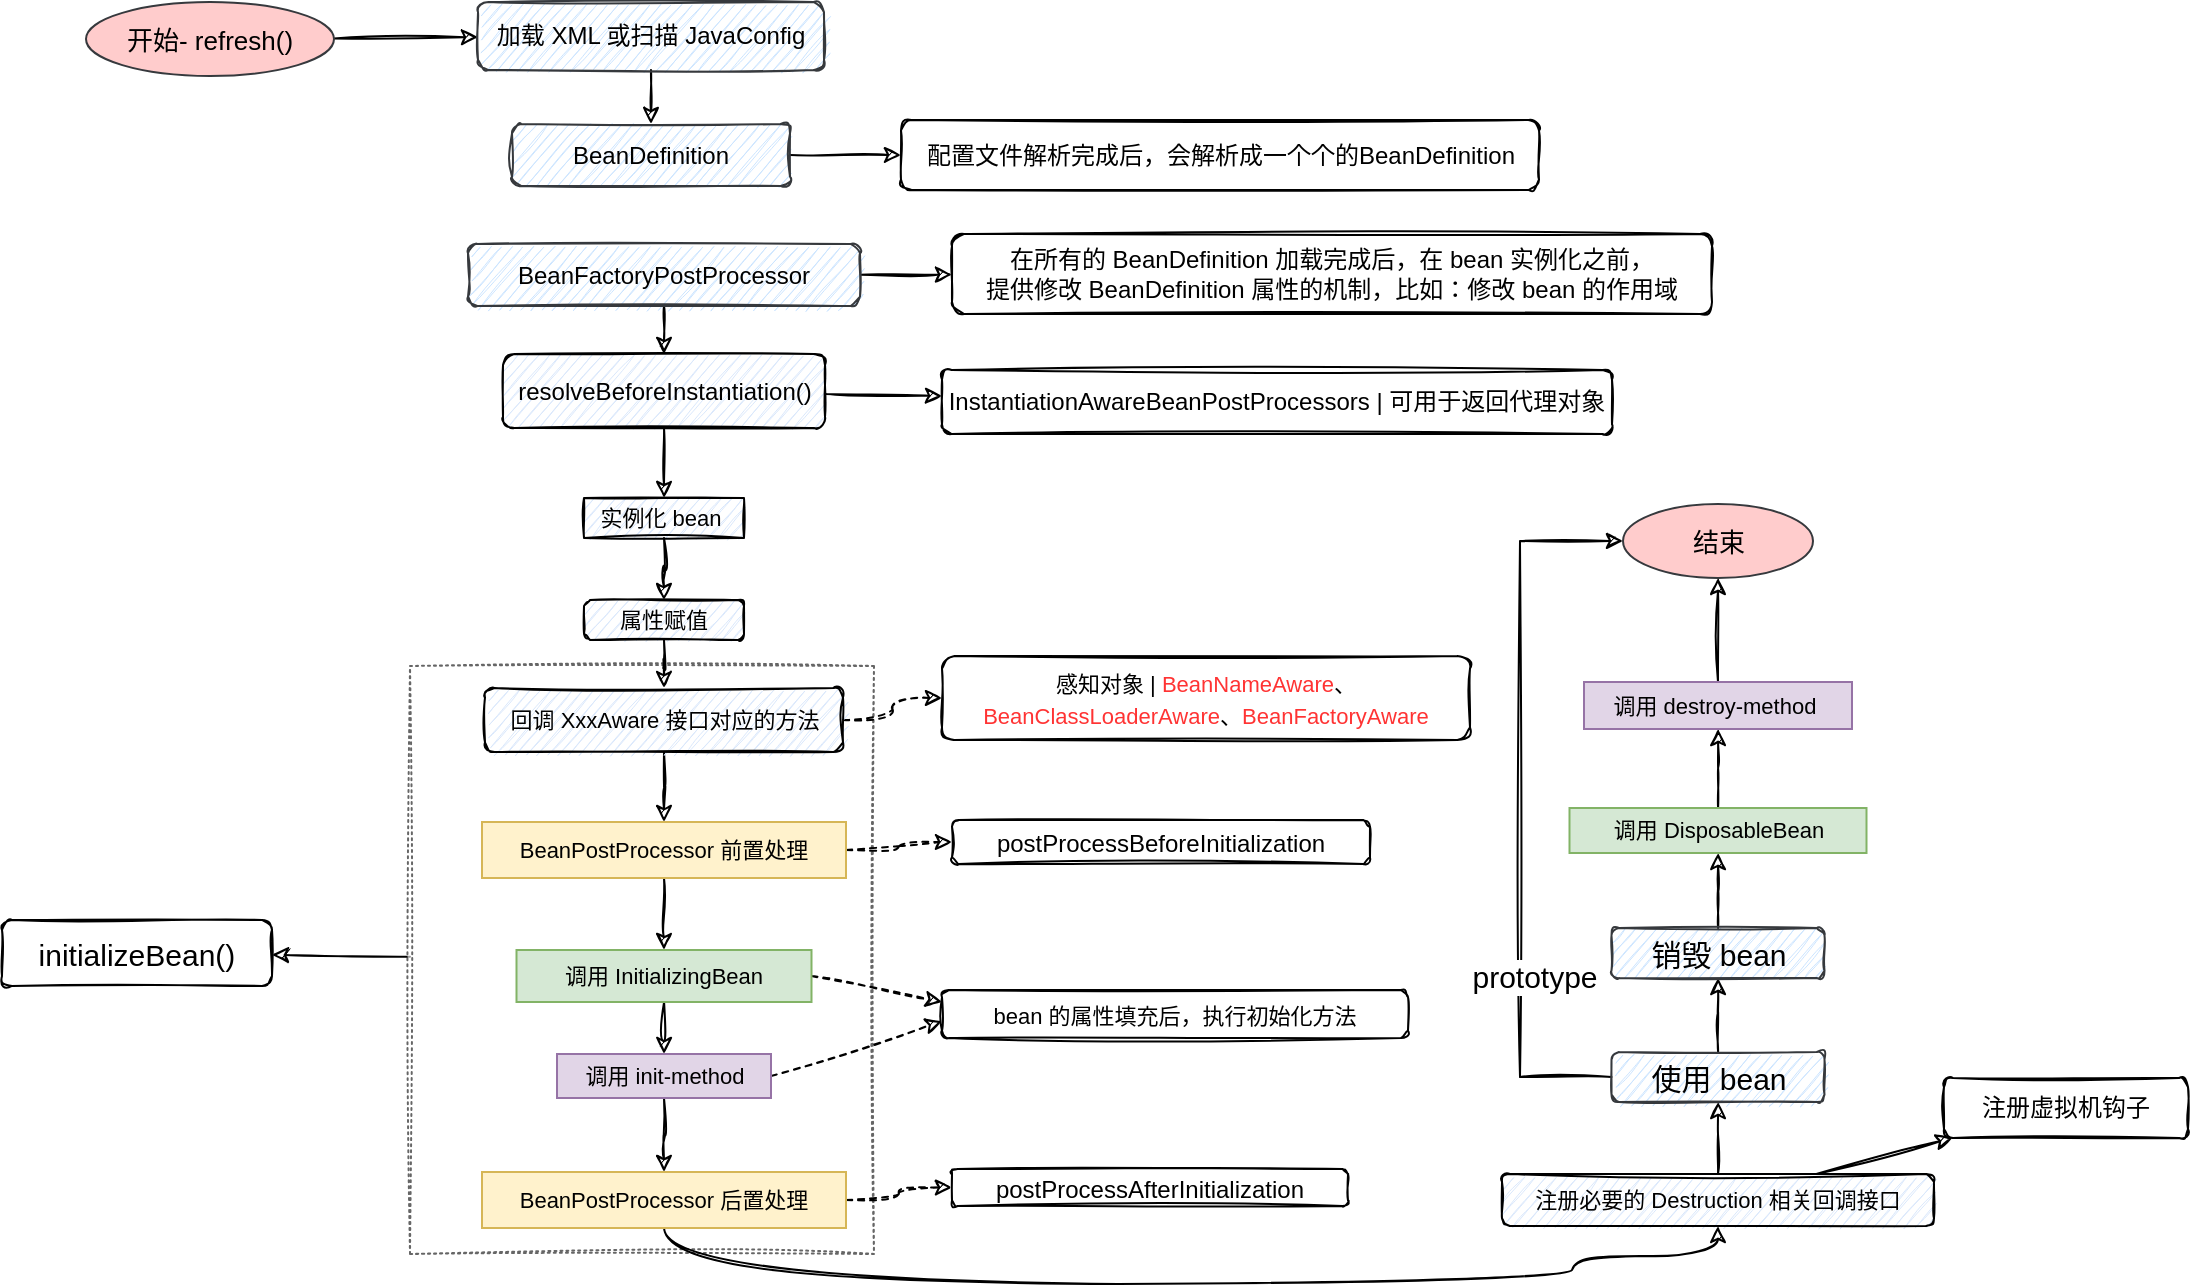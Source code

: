 <mxfile version="17.4.6" type="github"><diagram id="ObvDmMshJVq95eTvVTl1" name="第 1 页"><mxGraphModel dx="2128" dy="1047" grid="0" gridSize="10" guides="1" tooltips="1" connect="1" arrows="1" fold="1" page="0" pageScale="1" pageWidth="827" pageHeight="1169" background="none" math="0" shadow="0"><root><mxCell id="0"/><mxCell id="1" parent="0"/><mxCell id="WvbYCmiVOsTrtu-7dEB6-99" style="edgeStyle=none;shape=connector;rounded=0;sketch=1;orthogonalLoop=1;jettySize=auto;html=1;shadow=0;labelBackgroundColor=default;fontFamily=Helvetica;fontSize=15;fontColor=#000000;endArrow=classic;strokeColor=default;" edge="1" parent="1" source="WvbYCmiVOsTrtu-7dEB6-98" target="WvbYCmiVOsTrtu-7dEB6-97"><mxGeometry relative="1" as="geometry"/></mxCell><mxCell id="WvbYCmiVOsTrtu-7dEB6-98" value="" style="rounded=0;whiteSpace=wrap;html=1;shadow=0;glass=0;labelBackgroundColor=none;sketch=1;fontFamily=Helvetica;fontSize=15;fontColor=#000000;strokeColor=#000000;fillColor=default;opacity=60;dashed=1;dashPattern=1 2;" vertex="1" parent="1"><mxGeometry x="-404" y="152" width="232" height="294" as="geometry"/></mxCell><mxCell id="WvbYCmiVOsTrtu-7dEB6-20" style="edgeStyle=orthogonalEdgeStyle;curved=1;rounded=0;orthogonalLoop=1;jettySize=auto;html=1;fontSize=15;fontColor=#000000;sketch=1;" edge="1" parent="1" source="WvbYCmiVOsTrtu-7dEB6-1" target="WvbYCmiVOsTrtu-7dEB6-3"><mxGeometry relative="1" as="geometry"/></mxCell><mxCell id="WvbYCmiVOsTrtu-7dEB6-1" value="&lt;font style=&quot;font-size: 11px&quot;&gt;实例化 bean&amp;nbsp;&lt;/font&gt;" style="rounded=0;whiteSpace=wrap;html=1;fillColor=#dae8fc;strokeColor=#000000;sketch=1;" vertex="1" parent="1"><mxGeometry x="-317" y="68" width="80" height="20" as="geometry"/></mxCell><mxCell id="WvbYCmiVOsTrtu-7dEB6-21" style="edgeStyle=orthogonalEdgeStyle;curved=1;rounded=0;orthogonalLoop=1;jettySize=auto;html=1;fontSize=15;fontColor=#000000;sketch=1;" edge="1" parent="1" source="WvbYCmiVOsTrtu-7dEB6-3" target="WvbYCmiVOsTrtu-7dEB6-4"><mxGeometry relative="1" as="geometry"/></mxCell><mxCell id="WvbYCmiVOsTrtu-7dEB6-3" value="&lt;span style=&quot;font-size: 11px&quot;&gt;属性赋值&lt;/span&gt;" style="rounded=1;whiteSpace=wrap;html=1;fillColor=#dae8fc;strokeColor=#000000;sketch=1;" vertex="1" parent="1"><mxGeometry x="-317" y="119" width="80" height="20" as="geometry"/></mxCell><mxCell id="WvbYCmiVOsTrtu-7dEB6-22" style="edgeStyle=orthogonalEdgeStyle;curved=1;rounded=0;orthogonalLoop=1;jettySize=auto;html=1;fontSize=15;fontColor=#000000;sketch=1;" edge="1" parent="1" source="WvbYCmiVOsTrtu-7dEB6-4" target="WvbYCmiVOsTrtu-7dEB6-9"><mxGeometry relative="1" as="geometry"/></mxCell><mxCell id="WvbYCmiVOsTrtu-7dEB6-63" style="edgeStyle=orthogonalEdgeStyle;shape=connector;curved=1;rounded=0;sketch=1;orthogonalLoop=1;jettySize=auto;html=1;shadow=0;labelBackgroundColor=default;fontFamily=Helvetica;fontSize=13;fontColor=#000000;endArrow=classic;strokeColor=default;dashed=1;" edge="1" parent="1" source="WvbYCmiVOsTrtu-7dEB6-4" target="WvbYCmiVOsTrtu-7dEB6-62"><mxGeometry relative="1" as="geometry"/></mxCell><mxCell id="WvbYCmiVOsTrtu-7dEB6-4" value="&lt;span style=&quot;font-size: 11px&quot;&gt;回调&amp;nbsp;&lt;/span&gt;&lt;span style=&quot;font-size: 11px&quot;&gt;XxxAware 接口对应的方法&lt;/span&gt;" style="rounded=1;whiteSpace=wrap;html=1;fillColor=#dae8fc;strokeColor=#000000;sketch=1;" vertex="1" parent="1"><mxGeometry x="-366.5" y="163" width="179" height="32" as="geometry"/></mxCell><mxCell id="WvbYCmiVOsTrtu-7dEB6-54" style="edgeStyle=orthogonalEdgeStyle;shape=connector;rounded=0;sketch=1;orthogonalLoop=1;jettySize=auto;html=1;entryX=0.5;entryY=1;entryDx=0;entryDy=0;shadow=0;labelBackgroundColor=default;fontFamily=Helvetica;fontSize=15;fontColor=#000000;endArrow=classic;strokeColor=default;exitX=0.5;exitY=1;exitDx=0;exitDy=0;curved=1;" edge="1" parent="1" source="WvbYCmiVOsTrtu-7dEB6-8" target="WvbYCmiVOsTrtu-7dEB6-38"><mxGeometry relative="1" as="geometry"><Array as="points"><mxPoint x="-277" y="461"/><mxPoint x="177" y="461"/><mxPoint x="177" y="447"/><mxPoint x="250" y="447"/></Array></mxGeometry></mxCell><mxCell id="WvbYCmiVOsTrtu-7dEB6-71" style="edgeStyle=orthogonalEdgeStyle;shape=connector;curved=1;rounded=0;sketch=1;orthogonalLoop=1;jettySize=auto;html=1;shadow=0;dashed=1;labelBackgroundColor=default;fontFamily=Helvetica;fontSize=13;fontColor=#000000;endArrow=classic;strokeColor=default;" edge="1" parent="1" source="WvbYCmiVOsTrtu-7dEB6-8" target="WvbYCmiVOsTrtu-7dEB6-70"><mxGeometry relative="1" as="geometry"/></mxCell><mxCell id="WvbYCmiVOsTrtu-7dEB6-8" value="&lt;span style=&quot;font-size: 11px&quot;&gt;BeanPostProcessor 后置处理&lt;/span&gt;" style="rounded=0;whiteSpace=wrap;html=1;fillColor=#fff2cc;strokeColor=#d6b656;" vertex="1" parent="1"><mxGeometry x="-368" y="405" width="182" height="28" as="geometry"/></mxCell><mxCell id="WvbYCmiVOsTrtu-7dEB6-24" style="edgeStyle=orthogonalEdgeStyle;curved=1;rounded=0;orthogonalLoop=1;jettySize=auto;html=1;fontSize=15;fontColor=#000000;sketch=1;" edge="1" parent="1" source="WvbYCmiVOsTrtu-7dEB6-9"><mxGeometry relative="1" as="geometry"><mxPoint x="-277" y="294" as="targetPoint"/></mxGeometry></mxCell><mxCell id="WvbYCmiVOsTrtu-7dEB6-68" style="edgeStyle=orthogonalEdgeStyle;shape=connector;curved=1;rounded=0;sketch=1;orthogonalLoop=1;jettySize=auto;html=1;shadow=0;dashed=1;labelBackgroundColor=default;fontFamily=Helvetica;fontSize=13;fontColor=#000000;endArrow=classic;strokeColor=default;" edge="1" parent="1" source="WvbYCmiVOsTrtu-7dEB6-9" target="WvbYCmiVOsTrtu-7dEB6-67"><mxGeometry relative="1" as="geometry"/></mxCell><mxCell id="WvbYCmiVOsTrtu-7dEB6-9" value="&lt;span style=&quot;font-size: 11px&quot;&gt;BeanPostProcessor 前置处理&lt;/span&gt;" style="rounded=0;whiteSpace=wrap;html=1;fillColor=#fff2cc;strokeColor=#d6b656;" vertex="1" parent="1"><mxGeometry x="-368" y="230" width="182" height="28" as="geometry"/></mxCell><mxCell id="WvbYCmiVOsTrtu-7dEB6-42" style="edgeStyle=orthogonalEdgeStyle;shape=connector;rounded=0;sketch=1;orthogonalLoop=1;jettySize=auto;html=1;shadow=0;labelBackgroundColor=default;fontFamily=Helvetica;fontSize=15;fontColor=#000000;endArrow=classic;strokeColor=default;" edge="1" parent="1" source="WvbYCmiVOsTrtu-7dEB6-18" target="WvbYCmiVOsTrtu-7dEB6-40"><mxGeometry relative="1" as="geometry"/></mxCell><mxCell id="WvbYCmiVOsTrtu-7dEB6-92" style="edgeStyle=orthogonalEdgeStyle;shape=connector;rounded=0;sketch=1;orthogonalLoop=1;jettySize=auto;html=1;entryX=0;entryY=0.5;entryDx=0;entryDy=0;shadow=0;labelBackgroundColor=default;fontFamily=Helvetica;fontSize=12;fontColor=#000000;endArrow=classic;strokeColor=default;" edge="1" parent="1" source="WvbYCmiVOsTrtu-7dEB6-18" target="WvbYCmiVOsTrtu-7dEB6-47"><mxGeometry relative="1" as="geometry"><Array as="points"><mxPoint x="151" y="357"/><mxPoint x="151" y="90"/></Array></mxGeometry></mxCell><mxCell id="WvbYCmiVOsTrtu-7dEB6-93" value="&lt;span style=&quot;font-size: 15px&quot;&gt;prototype&lt;/span&gt;" style="edgeLabel;html=1;align=center;verticalAlign=middle;resizable=0;points=[];fontSize=12;fontFamily=Helvetica;fontColor=#000000;" vertex="1" connectable="0" parent="WvbYCmiVOsTrtu-7dEB6-92"><mxGeometry x="-0.516" relative="1" as="geometry"><mxPoint x="7" y="-8" as="offset"/></mxGeometry></mxCell><mxCell id="WvbYCmiVOsTrtu-7dEB6-18" value="使用 bean" style="rounded=1;whiteSpace=wrap;html=1;labelBackgroundColor=none;fontSize=15;fillColor=#cce5ff;strokeColor=#36393d;sketch=1;" vertex="1" parent="1"><mxGeometry x="196.75" y="345" width="106.5" height="25" as="geometry"/></mxCell><mxCell id="WvbYCmiVOsTrtu-7dEB6-41" style="edgeStyle=orthogonalEdgeStyle;shape=connector;rounded=0;sketch=1;orthogonalLoop=1;jettySize=auto;html=1;shadow=0;labelBackgroundColor=default;fontFamily=Helvetica;fontSize=15;fontColor=#000000;endArrow=classic;strokeColor=default;" edge="1" parent="1" source="WvbYCmiVOsTrtu-7dEB6-38" target="WvbYCmiVOsTrtu-7dEB6-18"><mxGeometry relative="1" as="geometry"/></mxCell><mxCell id="WvbYCmiVOsTrtu-7dEB6-94" style="shape=connector;rounded=0;sketch=1;orthogonalLoop=1;jettySize=auto;html=1;shadow=0;labelBackgroundColor=default;fontFamily=Helvetica;fontSize=12;fontColor=#000000;endArrow=classic;strokeColor=default;" edge="1" parent="1" source="WvbYCmiVOsTrtu-7dEB6-38" target="WvbYCmiVOsTrtu-7dEB6-90"><mxGeometry relative="1" as="geometry"/></mxCell><mxCell id="WvbYCmiVOsTrtu-7dEB6-38" value="&lt;span style=&quot;font-size: 11px&quot;&gt;注册必要的&amp;nbsp;&lt;/span&gt;&lt;span style=&quot;font-size: 11px&quot;&gt;Destruction 相关回调接口&lt;/span&gt;" style="rounded=1;whiteSpace=wrap;html=1;fillColor=#dae8fc;strokeColor=#000000;sketch=1;" vertex="1" parent="1"><mxGeometry x="142" y="406" width="216" height="26" as="geometry"/></mxCell><mxCell id="WvbYCmiVOsTrtu-7dEB6-45" style="edgeStyle=orthogonalEdgeStyle;shape=connector;rounded=0;sketch=1;orthogonalLoop=1;jettySize=auto;html=1;shadow=0;labelBackgroundColor=default;fontFamily=Helvetica;fontSize=15;fontColor=#000000;endArrow=classic;strokeColor=default;" edge="1" parent="1" source="WvbYCmiVOsTrtu-7dEB6-40" target="WvbYCmiVOsTrtu-7dEB6-43"><mxGeometry relative="1" as="geometry"/></mxCell><mxCell id="WvbYCmiVOsTrtu-7dEB6-40" value="销毁 bean" style="rounded=1;whiteSpace=wrap;html=1;labelBackgroundColor=none;fontSize=15;fillColor=#cce5ff;strokeColor=#36393d;sketch=1;" vertex="1" parent="1"><mxGeometry x="196.75" y="283" width="106.5" height="25" as="geometry"/></mxCell><mxCell id="WvbYCmiVOsTrtu-7dEB6-46" style="edgeStyle=orthogonalEdgeStyle;shape=connector;rounded=0;sketch=1;orthogonalLoop=1;jettySize=auto;html=1;shadow=0;labelBackgroundColor=default;fontFamily=Helvetica;fontSize=15;fontColor=#000000;endArrow=classic;strokeColor=default;" edge="1" parent="1" source="WvbYCmiVOsTrtu-7dEB6-43" target="WvbYCmiVOsTrtu-7dEB6-44"><mxGeometry relative="1" as="geometry"/></mxCell><mxCell id="WvbYCmiVOsTrtu-7dEB6-43" value="&lt;span style=&quot;font-size: 11px&quot;&gt;调用 DisposableBean&lt;/span&gt;" style="rounded=0;whiteSpace=wrap;html=1;fillColor=#d5e8d4;strokeColor=#82b366;" vertex="1" parent="1"><mxGeometry x="175.75" y="223" width="148.5" height="22.5" as="geometry"/></mxCell><mxCell id="WvbYCmiVOsTrtu-7dEB6-50" style="edgeStyle=orthogonalEdgeStyle;shape=connector;rounded=0;sketch=1;orthogonalLoop=1;jettySize=auto;html=1;shadow=0;labelBackgroundColor=default;fontFamily=Helvetica;fontSize=15;fontColor=#000000;endArrow=classic;strokeColor=default;" edge="1" parent="1" source="WvbYCmiVOsTrtu-7dEB6-44" target="WvbYCmiVOsTrtu-7dEB6-47"><mxGeometry relative="1" as="geometry"/></mxCell><mxCell id="WvbYCmiVOsTrtu-7dEB6-44" value="&lt;span style=&quot;font-size: 11px&quot;&gt;调用 destroy-method&amp;nbsp;&lt;/span&gt;" style="rounded=0;whiteSpace=wrap;html=1;fillColor=#e1d5e7;strokeColor=#9673a6;" vertex="1" parent="1"><mxGeometry x="183" y="160" width="134" height="23.5" as="geometry"/></mxCell><mxCell id="WvbYCmiVOsTrtu-7dEB6-47" value="&lt;font style=&quot;font-size: 13px&quot;&gt;结束&lt;/font&gt;" style="ellipse;whiteSpace=wrap;html=1;labelBackgroundColor=none;fontSize=12;fillColor=#ffcccc;strokeColor=#36393d;" vertex="1" parent="1"><mxGeometry x="202.5" y="71" width="95" height="37" as="geometry"/></mxCell><mxCell id="WvbYCmiVOsTrtu-7dEB6-96" style="edgeStyle=none;shape=connector;rounded=0;sketch=1;orthogonalLoop=1;jettySize=auto;html=1;shadow=0;labelBackgroundColor=default;fontFamily=Helvetica;fontSize=12;fontColor=#000000;endArrow=classic;strokeColor=default;" edge="1" parent="1" source="WvbYCmiVOsTrtu-7dEB6-51" target="WvbYCmiVOsTrtu-7dEB6-75"><mxGeometry relative="1" as="geometry"/></mxCell><mxCell id="WvbYCmiVOsTrtu-7dEB6-51" value="&lt;font style=&quot;font-size: 13px&quot;&gt;开始- refresh()&lt;/font&gt;" style="ellipse;whiteSpace=wrap;html=1;labelBackgroundColor=none;fontSize=12;fillColor=#ffcccc;strokeColor=#36393d;shadow=0;" vertex="1" parent="1"><mxGeometry x="-566" y="-180" width="124" height="37" as="geometry"/></mxCell><mxCell id="WvbYCmiVOsTrtu-7dEB6-58" style="edgeStyle=orthogonalEdgeStyle;shape=connector;curved=1;rounded=0;sketch=1;orthogonalLoop=1;jettySize=auto;html=1;shadow=0;labelBackgroundColor=default;fontFamily=Helvetica;fontSize=15;fontColor=#000000;endArrow=classic;strokeColor=default;" edge="1" parent="1" source="WvbYCmiVOsTrtu-7dEB6-55" target="WvbYCmiVOsTrtu-7dEB6-8"><mxGeometry relative="1" as="geometry"/></mxCell><mxCell id="WvbYCmiVOsTrtu-7dEB6-74" style="shape=connector;rounded=0;sketch=1;orthogonalLoop=1;jettySize=auto;html=1;entryX=0;entryY=0.65;entryDx=0;entryDy=0;shadow=0;dashed=1;labelBackgroundColor=default;fontFamily=Helvetica;fontSize=13;fontColor=#000000;endArrow=classic;strokeColor=default;exitX=1;exitY=0.5;exitDx=0;exitDy=0;entryPerimeter=0;" edge="1" parent="1" source="WvbYCmiVOsTrtu-7dEB6-55" target="WvbYCmiVOsTrtu-7dEB6-72"><mxGeometry relative="1" as="geometry"/></mxCell><mxCell id="WvbYCmiVOsTrtu-7dEB6-55" value="&lt;span style=&quot;font-size: 11px&quot;&gt;调用 init-method&lt;/span&gt;" style="rounded=0;whiteSpace=wrap;html=1;fillColor=#e1d5e7;strokeColor=#9673a6;" vertex="1" parent="1"><mxGeometry x="-330.5" y="346" width="107" height="22" as="geometry"/></mxCell><mxCell id="WvbYCmiVOsTrtu-7dEB6-57" style="edgeStyle=orthogonalEdgeStyle;shape=connector;curved=1;rounded=0;sketch=1;orthogonalLoop=1;jettySize=auto;html=1;shadow=0;labelBackgroundColor=default;fontFamily=Helvetica;fontSize=15;fontColor=#000000;endArrow=classic;strokeColor=default;" edge="1" parent="1" source="WvbYCmiVOsTrtu-7dEB6-56" target="WvbYCmiVOsTrtu-7dEB6-55"><mxGeometry relative="1" as="geometry"/></mxCell><mxCell id="WvbYCmiVOsTrtu-7dEB6-73" style="shape=connector;rounded=0;sketch=1;orthogonalLoop=1;jettySize=auto;html=1;shadow=0;dashed=1;labelBackgroundColor=default;fontFamily=Helvetica;fontSize=13;fontColor=#000000;endArrow=classic;strokeColor=default;entryX=0;entryY=0.25;entryDx=0;entryDy=0;exitX=1;exitY=0.5;exitDx=0;exitDy=0;" edge="1" parent="1" source="WvbYCmiVOsTrtu-7dEB6-56" target="WvbYCmiVOsTrtu-7dEB6-72"><mxGeometry relative="1" as="geometry"/></mxCell><mxCell id="WvbYCmiVOsTrtu-7dEB6-56" value="&lt;span style=&quot;font-size: 11px&quot;&gt;调用 InitializingBean&lt;/span&gt;" style="rounded=0;whiteSpace=wrap;html=1;fillColor=#d5e8d4;strokeColor=#82b366;" vertex="1" parent="1"><mxGeometry x="-350.75" y="294" width="147.5" height="26" as="geometry"/></mxCell><mxCell id="WvbYCmiVOsTrtu-7dEB6-62" value="&lt;span style=&quot;font-size: 11px&quot;&gt;感知对象 |&amp;nbsp;&lt;/span&gt;&lt;span style=&quot;font-size: 11px&quot;&gt;&lt;font color=&quot;#ff3333&quot;&gt;BeanNameAware&lt;/font&gt;、&lt;br&gt;&lt;font color=&quot;#ff3333&quot;&gt;BeanClassLoaderAware&lt;/font&gt;、&lt;font color=&quot;#ff3333&quot;&gt;BeanFactoryAware&lt;/font&gt;&lt;/span&gt;" style="rounded=1;whiteSpace=wrap;html=1;shadow=0;glass=0;labelBackgroundColor=none;sketch=1;fontFamily=Helvetica;fontSize=13;fontColor=#000000;" vertex="1" parent="1"><mxGeometry x="-138" y="147" width="264" height="42" as="geometry"/></mxCell><mxCell id="WvbYCmiVOsTrtu-7dEB6-67" value="&lt;span style=&quot;text-align: left&quot;&gt;&lt;font style=&quot;font-size: 12px&quot;&gt;postProcessBeforeInitialization&lt;/font&gt;&lt;/span&gt;" style="rounded=1;whiteSpace=wrap;html=1;shadow=0;glass=0;labelBackgroundColor=none;sketch=1;fontFamily=Helvetica;fontSize=13;fontColor=#000000;" vertex="1" parent="1"><mxGeometry x="-133" y="229" width="209" height="22" as="geometry"/></mxCell><mxCell id="WvbYCmiVOsTrtu-7dEB6-70" value="&lt;font style=&quot;font-size: 12px&quot;&gt;postProcessAfterInitialization&lt;/font&gt;" style="rounded=1;whiteSpace=wrap;html=1;shadow=0;glass=0;labelBackgroundColor=none;sketch=1;fontFamily=Helvetica;fontSize=13;fontColor=#000000;" vertex="1" parent="1"><mxGeometry x="-133" y="403.5" width="198" height="18.5" as="geometry"/></mxCell><mxCell id="WvbYCmiVOsTrtu-7dEB6-72" value="&lt;font style=&quot;font-size: 11px&quot;&gt;bean 的属性填充后，执行初始化方法&lt;/font&gt;" style="rounded=1;whiteSpace=wrap;html=1;shadow=0;glass=0;labelBackgroundColor=none;sketch=1;fontFamily=Helvetica;fontSize=13;fontColor=#000000;" vertex="1" parent="1"><mxGeometry x="-138" y="314" width="233" height="24" as="geometry"/></mxCell><mxCell id="WvbYCmiVOsTrtu-7dEB6-81" style="edgeStyle=none;shape=connector;rounded=0;sketch=1;orthogonalLoop=1;jettySize=auto;html=1;shadow=0;labelBackgroundColor=default;fontFamily=Helvetica;fontSize=12;fontColor=#000000;endArrow=classic;strokeColor=default;" edge="1" parent="1" source="WvbYCmiVOsTrtu-7dEB6-75" target="WvbYCmiVOsTrtu-7dEB6-78"><mxGeometry relative="1" as="geometry"/></mxCell><mxCell id="WvbYCmiVOsTrtu-7dEB6-75" value="&lt;font color=&quot;#000000&quot;&gt;加载 XML 或扫描 JavaConfig&lt;/font&gt;" style="rounded=1;whiteSpace=wrap;html=1;shadow=0;glass=0;labelBackgroundColor=none;sketch=1;fontFamily=Helvetica;fontSize=12;fillColor=#cce5ff;strokeColor=#36393d;" vertex="1" parent="1"><mxGeometry x="-370" y="-180" width="173" height="34" as="geometry"/></mxCell><mxCell id="WvbYCmiVOsTrtu-7dEB6-77" style="edgeStyle=none;shape=connector;rounded=0;sketch=1;orthogonalLoop=1;jettySize=auto;html=1;shadow=0;labelBackgroundColor=default;fontFamily=Helvetica;fontSize=12;fontColor=#000000;endArrow=classic;strokeColor=default;" edge="1" parent="1" source="WvbYCmiVOsTrtu-7dEB6-76" target="WvbYCmiVOsTrtu-7dEB6-1"><mxGeometry relative="1" as="geometry"/></mxCell><mxCell id="WvbYCmiVOsTrtu-7dEB6-87" style="edgeStyle=none;shape=connector;rounded=0;sketch=1;orthogonalLoop=1;jettySize=auto;html=1;shadow=0;labelBackgroundColor=default;fontFamily=Helvetica;fontSize=12;fontColor=#000000;endArrow=classic;strokeColor=default;" edge="1" parent="1" source="WvbYCmiVOsTrtu-7dEB6-76" target="WvbYCmiVOsTrtu-7dEB6-86"><mxGeometry relative="1" as="geometry"/></mxCell><mxCell id="WvbYCmiVOsTrtu-7dEB6-76" value="resolveBeforeInstantiation()" style="rounded=1;whiteSpace=wrap;html=1;shadow=0;glass=0;labelBackgroundColor=none;sketch=1;fontFamily=Helvetica;fontSize=12;fillColor=#dae8fc;strokeColor=default;" vertex="1" parent="1"><mxGeometry x="-357.5" y="-4" width="161" height="37" as="geometry"/></mxCell><mxCell id="WvbYCmiVOsTrtu-7dEB6-80" style="edgeStyle=none;shape=connector;rounded=0;sketch=1;orthogonalLoop=1;jettySize=auto;html=1;shadow=0;labelBackgroundColor=default;fontFamily=Helvetica;fontSize=12;fontColor=#000000;endArrow=classic;strokeColor=default;" edge="1" parent="1" source="WvbYCmiVOsTrtu-7dEB6-78" target="WvbYCmiVOsTrtu-7dEB6-79"><mxGeometry relative="1" as="geometry"/></mxCell><mxCell id="WvbYCmiVOsTrtu-7dEB6-78" value="BeanDefinition" style="rounded=1;whiteSpace=wrap;html=1;shadow=0;glass=0;labelBackgroundColor=none;sketch=1;fontFamily=Helvetica;fontSize=12;fillColor=#cce5ff;strokeColor=#36393d;" vertex="1" parent="1"><mxGeometry x="-353" y="-119" width="139" height="31" as="geometry"/></mxCell><mxCell id="WvbYCmiVOsTrtu-7dEB6-79" value="配置文件解析完成后，会解析成一个个的BeanDefinition" style="rounded=1;whiteSpace=wrap;html=1;shadow=0;glass=0;labelBackgroundColor=none;sketch=1;fontFamily=Helvetica;fontSize=12;" vertex="1" parent="1"><mxGeometry x="-158.5" y="-121" width="319" height="35" as="geometry"/></mxCell><mxCell id="WvbYCmiVOsTrtu-7dEB6-83" style="edgeStyle=none;shape=connector;rounded=0;sketch=1;orthogonalLoop=1;jettySize=auto;html=1;shadow=0;labelBackgroundColor=default;fontFamily=Helvetica;fontSize=12;fontColor=#000000;endArrow=classic;strokeColor=default;" edge="1" parent="1" source="WvbYCmiVOsTrtu-7dEB6-82" target="WvbYCmiVOsTrtu-7dEB6-76"><mxGeometry relative="1" as="geometry"/></mxCell><mxCell id="WvbYCmiVOsTrtu-7dEB6-85" style="edgeStyle=none;shape=connector;rounded=0;sketch=1;orthogonalLoop=1;jettySize=auto;html=1;shadow=0;labelBackgroundColor=default;fontFamily=Helvetica;fontSize=12;fontColor=#000000;endArrow=classic;strokeColor=default;" edge="1" parent="1" source="WvbYCmiVOsTrtu-7dEB6-82" target="WvbYCmiVOsTrtu-7dEB6-84"><mxGeometry relative="1" as="geometry"/></mxCell><mxCell id="WvbYCmiVOsTrtu-7dEB6-82" value="BeanFactoryPostProcessor" style="rounded=1;whiteSpace=wrap;html=1;shadow=0;glass=0;labelBackgroundColor=none;sketch=1;fontFamily=Helvetica;fontSize=12;fillColor=#cce5ff;strokeColor=#36393d;" vertex="1" parent="1"><mxGeometry x="-375" y="-59" width="196" height="31" as="geometry"/></mxCell><mxCell id="WvbYCmiVOsTrtu-7dEB6-84" value="在所有的 BeanDefinition 加载完成后，在 bean 实例化之前，&lt;br&gt;提供修改 BeanDefinition 属性的机制，比如：修改 bean 的作用域" style="rounded=1;whiteSpace=wrap;html=1;shadow=0;glass=0;labelBackgroundColor=none;sketch=1;fontFamily=Helvetica;fontSize=12;" vertex="1" parent="1"><mxGeometry x="-133" y="-64" width="380" height="40" as="geometry"/></mxCell><mxCell id="WvbYCmiVOsTrtu-7dEB6-86" value="InstantiationAwareBeanPostProcessors | 可用于返回代理对象" style="rounded=1;whiteSpace=wrap;html=1;shadow=0;glass=0;labelBackgroundColor=none;sketch=1;fontFamily=Helvetica;fontSize=12;" vertex="1" parent="1"><mxGeometry x="-138" y="4" width="335" height="32" as="geometry"/></mxCell><mxCell id="WvbYCmiVOsTrtu-7dEB6-90" value="注册虚拟机钩子" style="rounded=1;whiteSpace=wrap;html=1;shadow=0;glass=0;labelBackgroundColor=none;sketch=1;fontFamily=Helvetica;fontSize=12;fontColor=#000000;" vertex="1" parent="1"><mxGeometry x="363" y="358" width="122" height="30" as="geometry"/></mxCell><mxCell id="WvbYCmiVOsTrtu-7dEB6-97" value="&lt;font style=&quot;font-size: 15px&quot;&gt;initializeBean()&lt;/font&gt;" style="rounded=1;whiteSpace=wrap;html=1;shadow=0;glass=0;labelBackgroundColor=none;sketch=1;fontFamily=Helvetica;fontSize=12;fontColor=#000000;strokeColor=#000000;fillColor=default;" vertex="1" parent="1"><mxGeometry x="-608" y="279" width="135" height="33" as="geometry"/></mxCell></root></mxGraphModel></diagram></mxfile>
